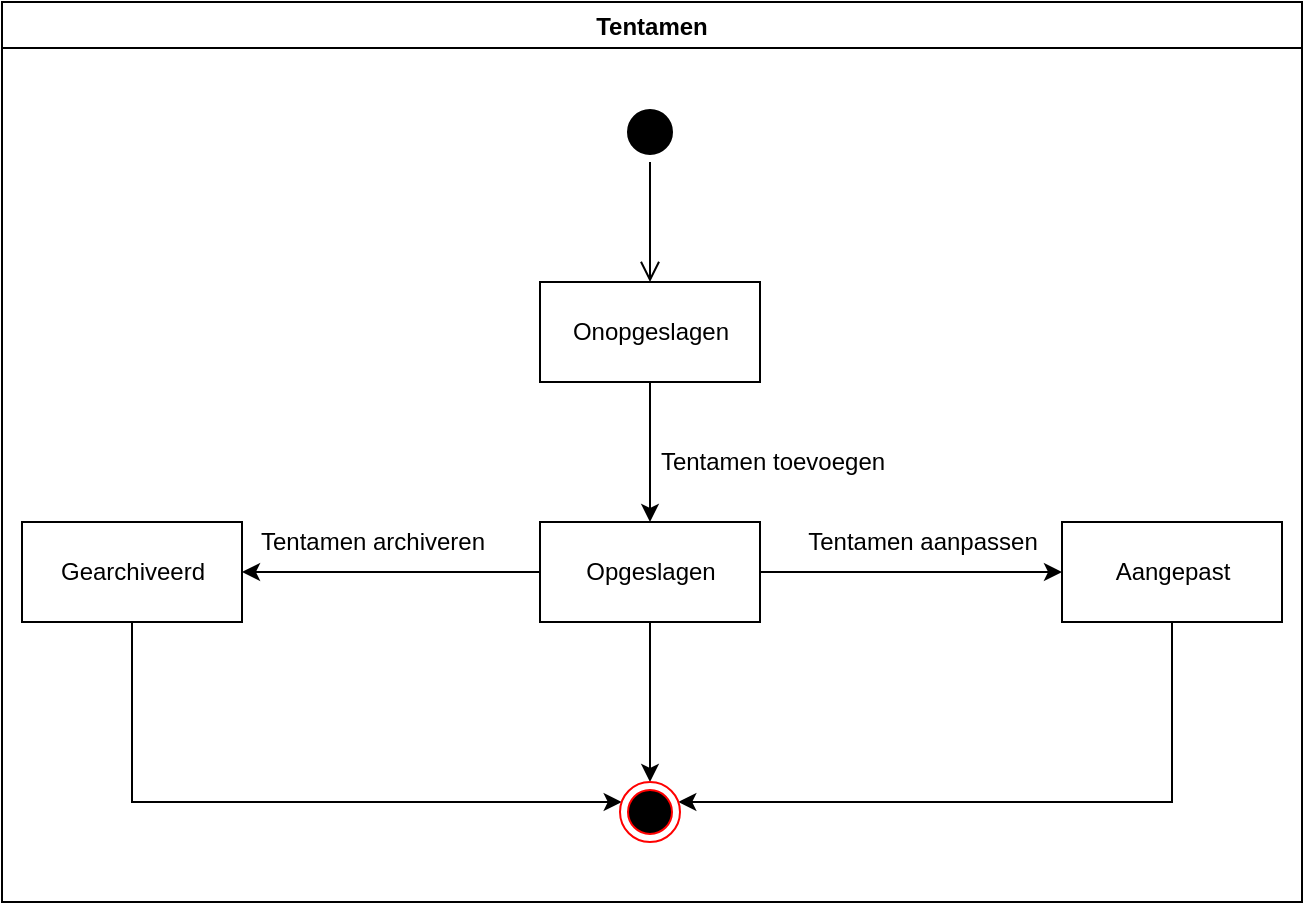 <mxfile version="16.1.0" type="device"><diagram id="DCQ5fHL8qYSwnMYcq0rL" name="Page-1"><mxGraphModel dx="1422" dy="780" grid="1" gridSize="10" guides="1" tooltips="1" connect="1" arrows="1" fold="1" page="1" pageScale="1" pageWidth="827" pageHeight="1169" math="0" shadow="0"><root><mxCell id="0"/><mxCell id="1" parent="0"/><mxCell id="oLQ6W2WwMlxD7ZfXeb5_-1" value="Tentamen" style="swimlane;" vertex="1" parent="1"><mxGeometry x="89" y="110" width="650" height="450" as="geometry"/></mxCell><mxCell id="oLQ6W2WwMlxD7ZfXeb5_-2" value="" style="ellipse;html=1;shape=startState;fillColor=#000000;strokeColor=#000000;" vertex="1" parent="oLQ6W2WwMlxD7ZfXeb5_-1"><mxGeometry x="309" y="50" width="30" height="30" as="geometry"/></mxCell><mxCell id="oLQ6W2WwMlxD7ZfXeb5_-3" value="" style="edgeStyle=orthogonalEdgeStyle;html=1;verticalAlign=bottom;endArrow=open;endSize=8;strokeColor=#000000;rounded=0;" edge="1" source="oLQ6W2WwMlxD7ZfXeb5_-2" parent="oLQ6W2WwMlxD7ZfXeb5_-1"><mxGeometry relative="1" as="geometry"><mxPoint x="324" y="140" as="targetPoint"/></mxGeometry></mxCell><mxCell id="oLQ6W2WwMlxD7ZfXeb5_-10" style="edgeStyle=orthogonalEdgeStyle;rounded=0;orthogonalLoop=1;jettySize=auto;html=1;strokeColor=#000000;" edge="1" parent="oLQ6W2WwMlxD7ZfXeb5_-1" source="oLQ6W2WwMlxD7ZfXeb5_-5" target="oLQ6W2WwMlxD7ZfXeb5_-4"><mxGeometry relative="1" as="geometry"/></mxCell><mxCell id="oLQ6W2WwMlxD7ZfXeb5_-13" style="edgeStyle=orthogonalEdgeStyle;rounded=0;orthogonalLoop=1;jettySize=auto;html=1;strokeColor=#000000;" edge="1" parent="oLQ6W2WwMlxD7ZfXeb5_-1" source="oLQ6W2WwMlxD7ZfXeb5_-5" target="oLQ6W2WwMlxD7ZfXeb5_-12"><mxGeometry relative="1" as="geometry"/></mxCell><mxCell id="oLQ6W2WwMlxD7ZfXeb5_-16" style="edgeStyle=orthogonalEdgeStyle;rounded=0;orthogonalLoop=1;jettySize=auto;html=1;strokeColor=#000000;" edge="1" parent="oLQ6W2WwMlxD7ZfXeb5_-1" source="oLQ6W2WwMlxD7ZfXeb5_-5" target="oLQ6W2WwMlxD7ZfXeb5_-15"><mxGeometry relative="1" as="geometry"/></mxCell><mxCell id="oLQ6W2WwMlxD7ZfXeb5_-5" value="Opgeslagen" style="html=1;strokeColor=#000000;" vertex="1" parent="oLQ6W2WwMlxD7ZfXeb5_-1"><mxGeometry x="269" y="260" width="110" height="50" as="geometry"/></mxCell><mxCell id="oLQ6W2WwMlxD7ZfXeb5_-9" style="edgeStyle=orthogonalEdgeStyle;rounded=0;orthogonalLoop=1;jettySize=auto;html=1;strokeColor=#000000;" edge="1" parent="oLQ6W2WwMlxD7ZfXeb5_-1" source="oLQ6W2WwMlxD7ZfXeb5_-7" target="oLQ6W2WwMlxD7ZfXeb5_-5"><mxGeometry relative="1" as="geometry"/></mxCell><mxCell id="oLQ6W2WwMlxD7ZfXeb5_-7" value="Onopgeslagen" style="html=1;strokeColor=#000000;" vertex="1" parent="oLQ6W2WwMlxD7ZfXeb5_-1"><mxGeometry x="269" y="140" width="110" height="50" as="geometry"/></mxCell><mxCell id="oLQ6W2WwMlxD7ZfXeb5_-8" value="Tentamen toevoegen" style="text;html=1;align=center;verticalAlign=middle;resizable=0;points=[];autosize=1;strokeColor=none;fillColor=none;" vertex="1" parent="oLQ6W2WwMlxD7ZfXeb5_-1"><mxGeometry x="320" y="220" width="130" height="20" as="geometry"/></mxCell><mxCell id="oLQ6W2WwMlxD7ZfXeb5_-18" style="edgeStyle=orthogonalEdgeStyle;rounded=0;orthogonalLoop=1;jettySize=auto;html=1;strokeColor=#000000;" edge="1" parent="oLQ6W2WwMlxD7ZfXeb5_-1" source="oLQ6W2WwMlxD7ZfXeb5_-4" target="oLQ6W2WwMlxD7ZfXeb5_-15"><mxGeometry relative="1" as="geometry"><Array as="points"><mxPoint x="65" y="400"/></Array></mxGeometry></mxCell><mxCell id="oLQ6W2WwMlxD7ZfXeb5_-4" value="Gearchiveerd" style="html=1;strokeColor=#000000;" vertex="1" parent="oLQ6W2WwMlxD7ZfXeb5_-1"><mxGeometry x="10" y="260" width="110" height="50" as="geometry"/></mxCell><mxCell id="oLQ6W2WwMlxD7ZfXeb5_-11" value="Tentamen archiveren" style="text;html=1;align=center;verticalAlign=middle;resizable=0;points=[];autosize=1;strokeColor=none;fillColor=none;" vertex="1" parent="oLQ6W2WwMlxD7ZfXeb5_-1"><mxGeometry x="120" y="260" width="130" height="20" as="geometry"/></mxCell><mxCell id="oLQ6W2WwMlxD7ZfXeb5_-19" style="edgeStyle=orthogonalEdgeStyle;rounded=0;orthogonalLoop=1;jettySize=auto;html=1;strokeColor=#000000;" edge="1" parent="oLQ6W2WwMlxD7ZfXeb5_-1" source="oLQ6W2WwMlxD7ZfXeb5_-12" target="oLQ6W2WwMlxD7ZfXeb5_-15"><mxGeometry relative="1" as="geometry"><Array as="points"><mxPoint x="585" y="400"/></Array></mxGeometry></mxCell><mxCell id="oLQ6W2WwMlxD7ZfXeb5_-12" value="Aangepast" style="html=1;strokeColor=#000000;" vertex="1" parent="oLQ6W2WwMlxD7ZfXeb5_-1"><mxGeometry x="530" y="260" width="110" height="50" as="geometry"/></mxCell><mxCell id="oLQ6W2WwMlxD7ZfXeb5_-14" value="Tentamen aanpassen" style="text;html=1;align=center;verticalAlign=middle;resizable=0;points=[];autosize=1;strokeColor=none;fillColor=none;" vertex="1" parent="oLQ6W2WwMlxD7ZfXeb5_-1"><mxGeometry x="390" y="260" width="140" height="20" as="geometry"/></mxCell><mxCell id="oLQ6W2WwMlxD7ZfXeb5_-15" value="" style="ellipse;html=1;shape=endState;fillColor=#000000;strokeColor=#ff0000;" vertex="1" parent="oLQ6W2WwMlxD7ZfXeb5_-1"><mxGeometry x="309" y="390" width="30" height="30" as="geometry"/></mxCell></root></mxGraphModel></diagram></mxfile>